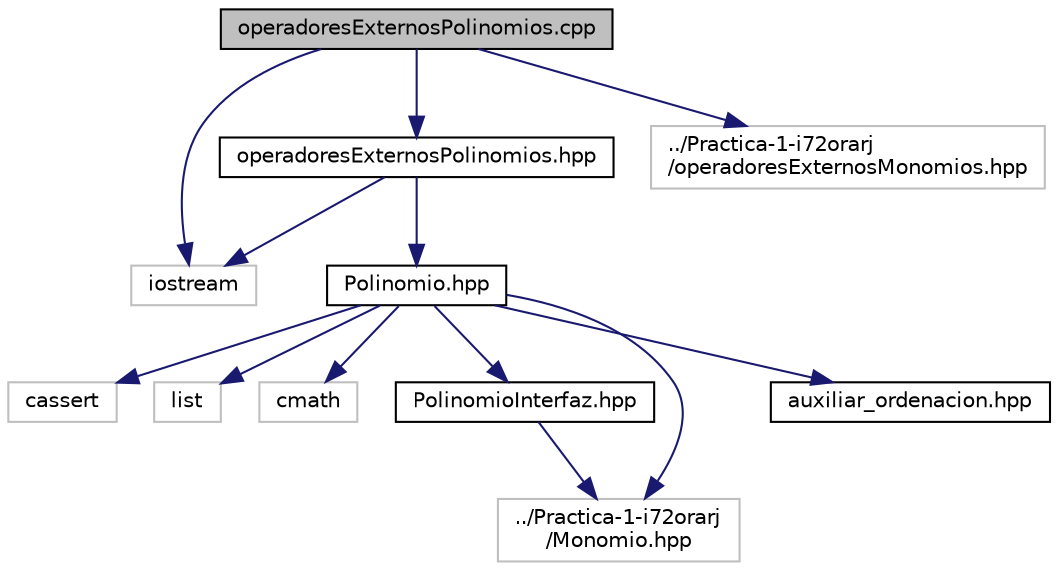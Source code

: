 digraph "operadoresExternosPolinomios.cpp"
{
  edge [fontname="Helvetica",fontsize="10",labelfontname="Helvetica",labelfontsize="10"];
  node [fontname="Helvetica",fontsize="10",shape=record];
  Node1 [label="operadoresExternosPolinomios.cpp",height=0.2,width=0.4,color="black", fillcolor="grey75", style="filled", fontcolor="black"];
  Node1 -> Node2 [color="midnightblue",fontsize="10",style="solid",fontname="Helvetica"];
  Node2 [label="iostream",height=0.2,width=0.4,color="grey75", fillcolor="white", style="filled"];
  Node1 -> Node3 [color="midnightblue",fontsize="10",style="solid",fontname="Helvetica"];
  Node3 [label="operadoresExternosPolinomios.hpp",height=0.2,width=0.4,color="black", fillcolor="white", style="filled",URL="$operadoresExternosPolinomios_8hpp.html",tooltip="Ficheros con operadores de monomios y polinomios. "];
  Node3 -> Node2 [color="midnightblue",fontsize="10",style="solid",fontname="Helvetica"];
  Node3 -> Node4 [color="midnightblue",fontsize="10",style="solid",fontname="Helvetica"];
  Node4 [label="Polinomio.hpp",height=0.2,width=0.4,color="black", fillcolor="white", style="filled",URL="$Polinomio_8hpp.html",tooltip="Definición de la clase Polinomio. "];
  Node4 -> Node5 [color="midnightblue",fontsize="10",style="solid",fontname="Helvetica"];
  Node5 [label="cassert",height=0.2,width=0.4,color="grey75", fillcolor="white", style="filled"];
  Node4 -> Node6 [color="midnightblue",fontsize="10",style="solid",fontname="Helvetica"];
  Node6 [label="list",height=0.2,width=0.4,color="grey75", fillcolor="white", style="filled"];
  Node4 -> Node7 [color="midnightblue",fontsize="10",style="solid",fontname="Helvetica"];
  Node7 [label="cmath",height=0.2,width=0.4,color="grey75", fillcolor="white", style="filled"];
  Node4 -> Node8 [color="midnightblue",fontsize="10",style="solid",fontname="Helvetica"];
  Node8 [label="PolinomioInterfaz.hpp",height=0.2,width=0.4,color="black", fillcolor="white", style="filled",URL="$PolinomioInterfaz_8hpp.html",tooltip="Definición de la interfaz de la clase Polinomio. "];
  Node8 -> Node9 [color="midnightblue",fontsize="10",style="solid",fontname="Helvetica"];
  Node9 [label="../Practica-1-i72orarj\l/Monomio.hpp",height=0.2,width=0.4,color="grey75", fillcolor="white", style="filled"];
  Node4 -> Node9 [color="midnightblue",fontsize="10",style="solid",fontname="Helvetica"];
  Node4 -> Node10 [color="midnightblue",fontsize="10",style="solid",fontname="Helvetica"];
  Node10 [label="auxiliar_ordenacion.hpp",height=0.2,width=0.4,color="black", fillcolor="white", style="filled",URL="$auxiliar__ordenacion_8hpp_source.html"];
  Node1 -> Node11 [color="midnightblue",fontsize="10",style="solid",fontname="Helvetica"];
  Node11 [label="../Practica-1-i72orarj\l/operadoresExternosMonomios.hpp",height=0.2,width=0.4,color="grey75", fillcolor="white", style="filled"];
}
